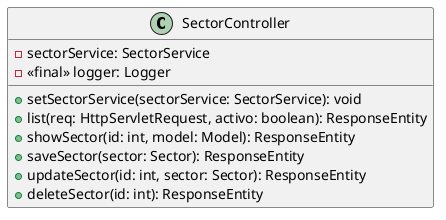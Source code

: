 @startuml SectorController
class SectorController {
 - sectorService: SectorService
 - <<final>> logger: Logger
 + setSectorService(sectorService: SectorService): void
 + list(req: HttpServletRequest, activo: boolean): ResponseEntity
 + showSector(id: int, model: Model): ResponseEntity
 + saveSector(sector: Sector): ResponseEntity
 + updateSector(id: int, sector: Sector): ResponseEntity
 + deleteSector(id: int): ResponseEntity
}
@enduml